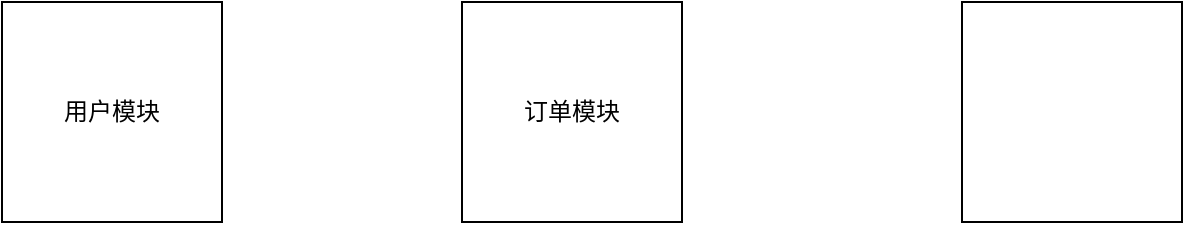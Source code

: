 <mxfile version="12.0.0" type="github" pages="1"><diagram id="WMjZHk-J2rDugeYggTa6" name="第 1 页"><mxGraphModel dx="1408" dy="755" grid="1" gridSize="10" guides="1" tooltips="1" connect="1" arrows="1" fold="1" page="1" pageScale="1" pageWidth="827" pageHeight="1169" math="0" shadow="0"><root><mxCell id="0"/><mxCell id="1" parent="0"/><mxCell id="TY9OjG6-pqf1wftRYbp1-1" value="用户模块" style="whiteSpace=wrap;html=1;aspect=fixed;" vertex="1" parent="1"><mxGeometry x="120" y="140" width="110" height="110" as="geometry"/></mxCell><mxCell id="TY9OjG6-pqf1wftRYbp1-3" value="订单模块" style="whiteSpace=wrap;html=1;aspect=fixed;" vertex="1" parent="1"><mxGeometry x="350" y="140" width="110" height="110" as="geometry"/></mxCell><mxCell id="TY9OjG6-pqf1wftRYbp1-4" value="" style="whiteSpace=wrap;html=1;aspect=fixed;" vertex="1" parent="1"><mxGeometry x="600" y="140" width="110" height="110" as="geometry"/></mxCell></root></mxGraphModel></diagram></mxfile>